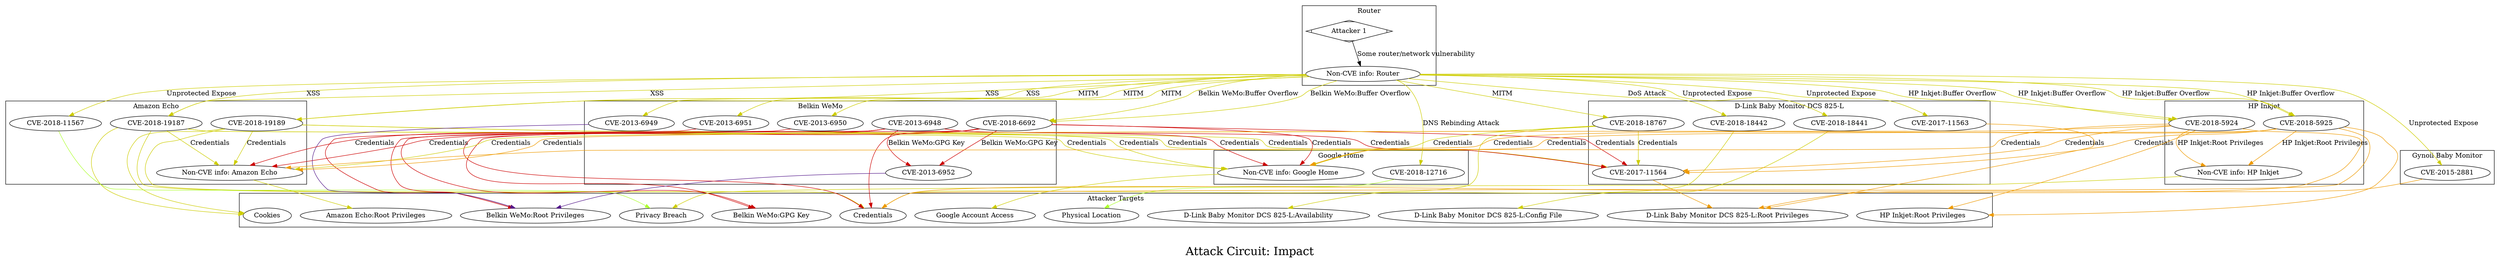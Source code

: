 /*****
Attack Circuit: Impact
*****/

digraph G {
  graph [splines=true overlap=false]
  node  [shape=ellipse, width=0.3, height=0.3]
  0 -> 1 [label="Some router/network vulnerability"];
  subgraph cluster_1 {
  label="Router";  0 [label="Attacker 1", shape=Mdiamond];
    1 [label="Non-CVE info: Router"];
  }
  subgraph cluster_2 {
  label="Amazon Echo";    2 [label="Non-CVE info: Amazon Echo"];
    3 [label="CVE-2018-19189"];
    4 [label="CVE-2018-19187"];
    5 [label="CVE-2018-11567"];
  }
  subgraph cluster_3 {
  label="Google Home";    6 [label="Non-CVE info: Google Home"];
    7 [label="CVE-2018-12716"];
  }
  subgraph cluster_4 {
  label="Belkin WeMo";    8 [label="CVE-2018-6692"];
    9 [label="CVE-2013-6952"];
    10 [label="CVE-2013-6951"];
    11 [label="CVE-2013-6950"];
    12 [label="CVE-2013-6949"];
    13 [label="CVE-2013-6948"];
  }
  subgraph cluster_5 {
  label="D-Link Baby Monitor DCS 825-L";    14 [label="CVE-2018-18767"];
    15 [label="CVE-2018-18442"];
    16 [label="CVE-2018-18441"];
    17 [label="CVE-2017-11564"];
    18 [label="CVE-2017-11563"];
  }
  subgraph cluster_6 {
  label="HP Inkjet";    19 [label="Non-CVE info: HP Inkjet"];
    20 [label="CVE-2018-5925"];
    21 [label="CVE-2018-5924"];
  }
  subgraph cluster_7 {
  label="Gynoii Baby Monitor";    22 [label="CVE-2015-2881"];
  }
  subgraph cluster_8 {
  label="Attacker Targets";    23 [label="Amazon Echo:Root Privileges"];
    24 [label="Cookies"];
    25 [label="Credentials"];
    26 [label="Privacy Breach"];
    27 [label="Google Account Access"];
    28 [label="Physical Location"];
    29 [label="Belkin WeMo:GPG Key"];
    30 [label="Belkin WeMo:Root Privileges"];
    31 [label="D-Link Baby Monitor DCS 825-L:Availability"];
    32 [label="D-Link Baby Monitor DCS 825-L:Config File"];
    33 [label="D-Link Baby Monitor DCS 825-L:Root Privileges"];
    34 [label="HP Inkjet:Root Privileges"];
  }
  1 -> 3 [label="XSS" color="yellow3"];
  1 -> 3 [label="XSS" color="yellow3"];
  1 -> 4 [label="XSS" color="yellow3"];
  1 -> 4 [label="XSS" color="yellow3"];
  1 -> 5 [label="Unprotected Expose" color="yellow3"];
  1 -> 7 [label="DNS Rebinding Attack" color="yellow3"];
  1 -> 8 [label="Belkin WeMo:Buffer Overflow" color="yellow3"];
  1 -> 8 [label="Belkin WeMo:Buffer Overflow" color="yellow3"];
  1 -> 10 [label="MITM" color="yellow3"];
  1 -> 11 [label="MITM" color="yellow3"];
  1 -> 12 [label="MITM" color="yellow3"];
  1 -> 14 [label="MITM" color="yellow3"];
  1 -> 15 [label="DoS Attack" color="yellow3"];
  1 -> 16 [label="Unprotected Expose" color="yellow3"];
  1 -> 18 [label="Unprotected Expose" color="yellow3"];
  1 -> 20 [label="HP Inkjet:Buffer Overflow" color="yellow3"];
  1 -> 20 [label="HP Inkjet:Buffer Overflow" color="yellow3"];
  1 -> 21 [label="HP Inkjet:Buffer Overflow" color="yellow3"];
  1 -> 21 [label="HP Inkjet:Buffer Overflow" color="yellow3"];
  1 -> 22 [label="Unprotected Expose" color="yellow3"];
  3 -> 2 [label="Credentials" color="yellow3"];
  4 -> 2 [label="Credentials" color="yellow3"];
  3 -> 6 [label="Credentials" color="yellow3"];
  4 -> 6 [label="Credentials" color="yellow3"];
  3 -> 17 [label="Credentials" color="yellow3"];
  4 -> 17 [label="Credentials" color="yellow3"];
  8 -> 2 [label="Credentials" color="red3"];
  13 -> 2 [label="Credentials" color="red3"];
  8 -> 6 [label="Credentials" color="red3"];
  13 -> 6 [label="Credentials" color="red3"];
  8 -> 9 [label="Belkin WeMo:GPG Key" color="red3"];
  13 -> 9 [label="Belkin WeMo:GPG Key" color="red3"];
  8 -> 17 [label="Credentials" color="red3"];
  13 -> 17 [label="Credentials" color="red3"];
  14 -> 2 [label="Credentials" color="yellow3"];
  14 -> 6 [label="Credentials" color="yellow3"];
  14 -> 17 [label="Credentials" color="yellow3"];
  20 -> 2 [label="Credentials" color="orange2"];
  21 -> 2 [label="Credentials" color="orange2"];
  20 -> 6 [label="Credentials" color="orange2"];
  21 -> 6 [label="Credentials" color="orange2"];
  20 -> 17 [label="Credentials" color="orange2"];
  21 -> 17 [label="Credentials" color="orange2"];
  20 -> 19 [label="HP Inkjet:Root Privileges" color="orange2"];
  21 -> 19 [label="HP Inkjet:Root Privileges" color="orange2"];
  2 ->  23 [color="yellow3"];
  3 -> 24 [color="yellow3"];
  3 -> 25 [color="yellow3"];
  4 -> 24 [color="yellow3"];
  4 -> 25 [color="yellow3"];
  5 -> 26 [color="greenyellow"];
  6 ->  27 [color="yellow3"];
  7 -> 28 [color="greenyellow"];
  8 -> 25 [color="red3"];
  8 -> 29 [color="red3"];
  9 -> 30 [color="purple4"];
  10 -> 30 [color="red3"];
  11 -> 30 [color="red3"];
  12 -> 30 [color="purple4"];
  13 -> 25 [color="red3"];
  13 -> 29 [color="red3"];
  14 ->  25 [color="yellow3"];
  15 ->  31 [color="yellow3"];
  16 ->  32 [color="yellow3"];
  17 -> 33 [color="orange2"];
  18 -> 33 [color="orange2"];
  19 ->  26 [color="yellow3"];
  20 -> 25 [color="orange2"];
  20 -> 34 [color="orange2"];
  21 -> 25 [color="orange2"];
  21 -> 34 [color="orange2"];
  22 -> 33 [color="orange2"];
  label = "\nAttack Circuit: Impact\n";  fontsize=24;
}